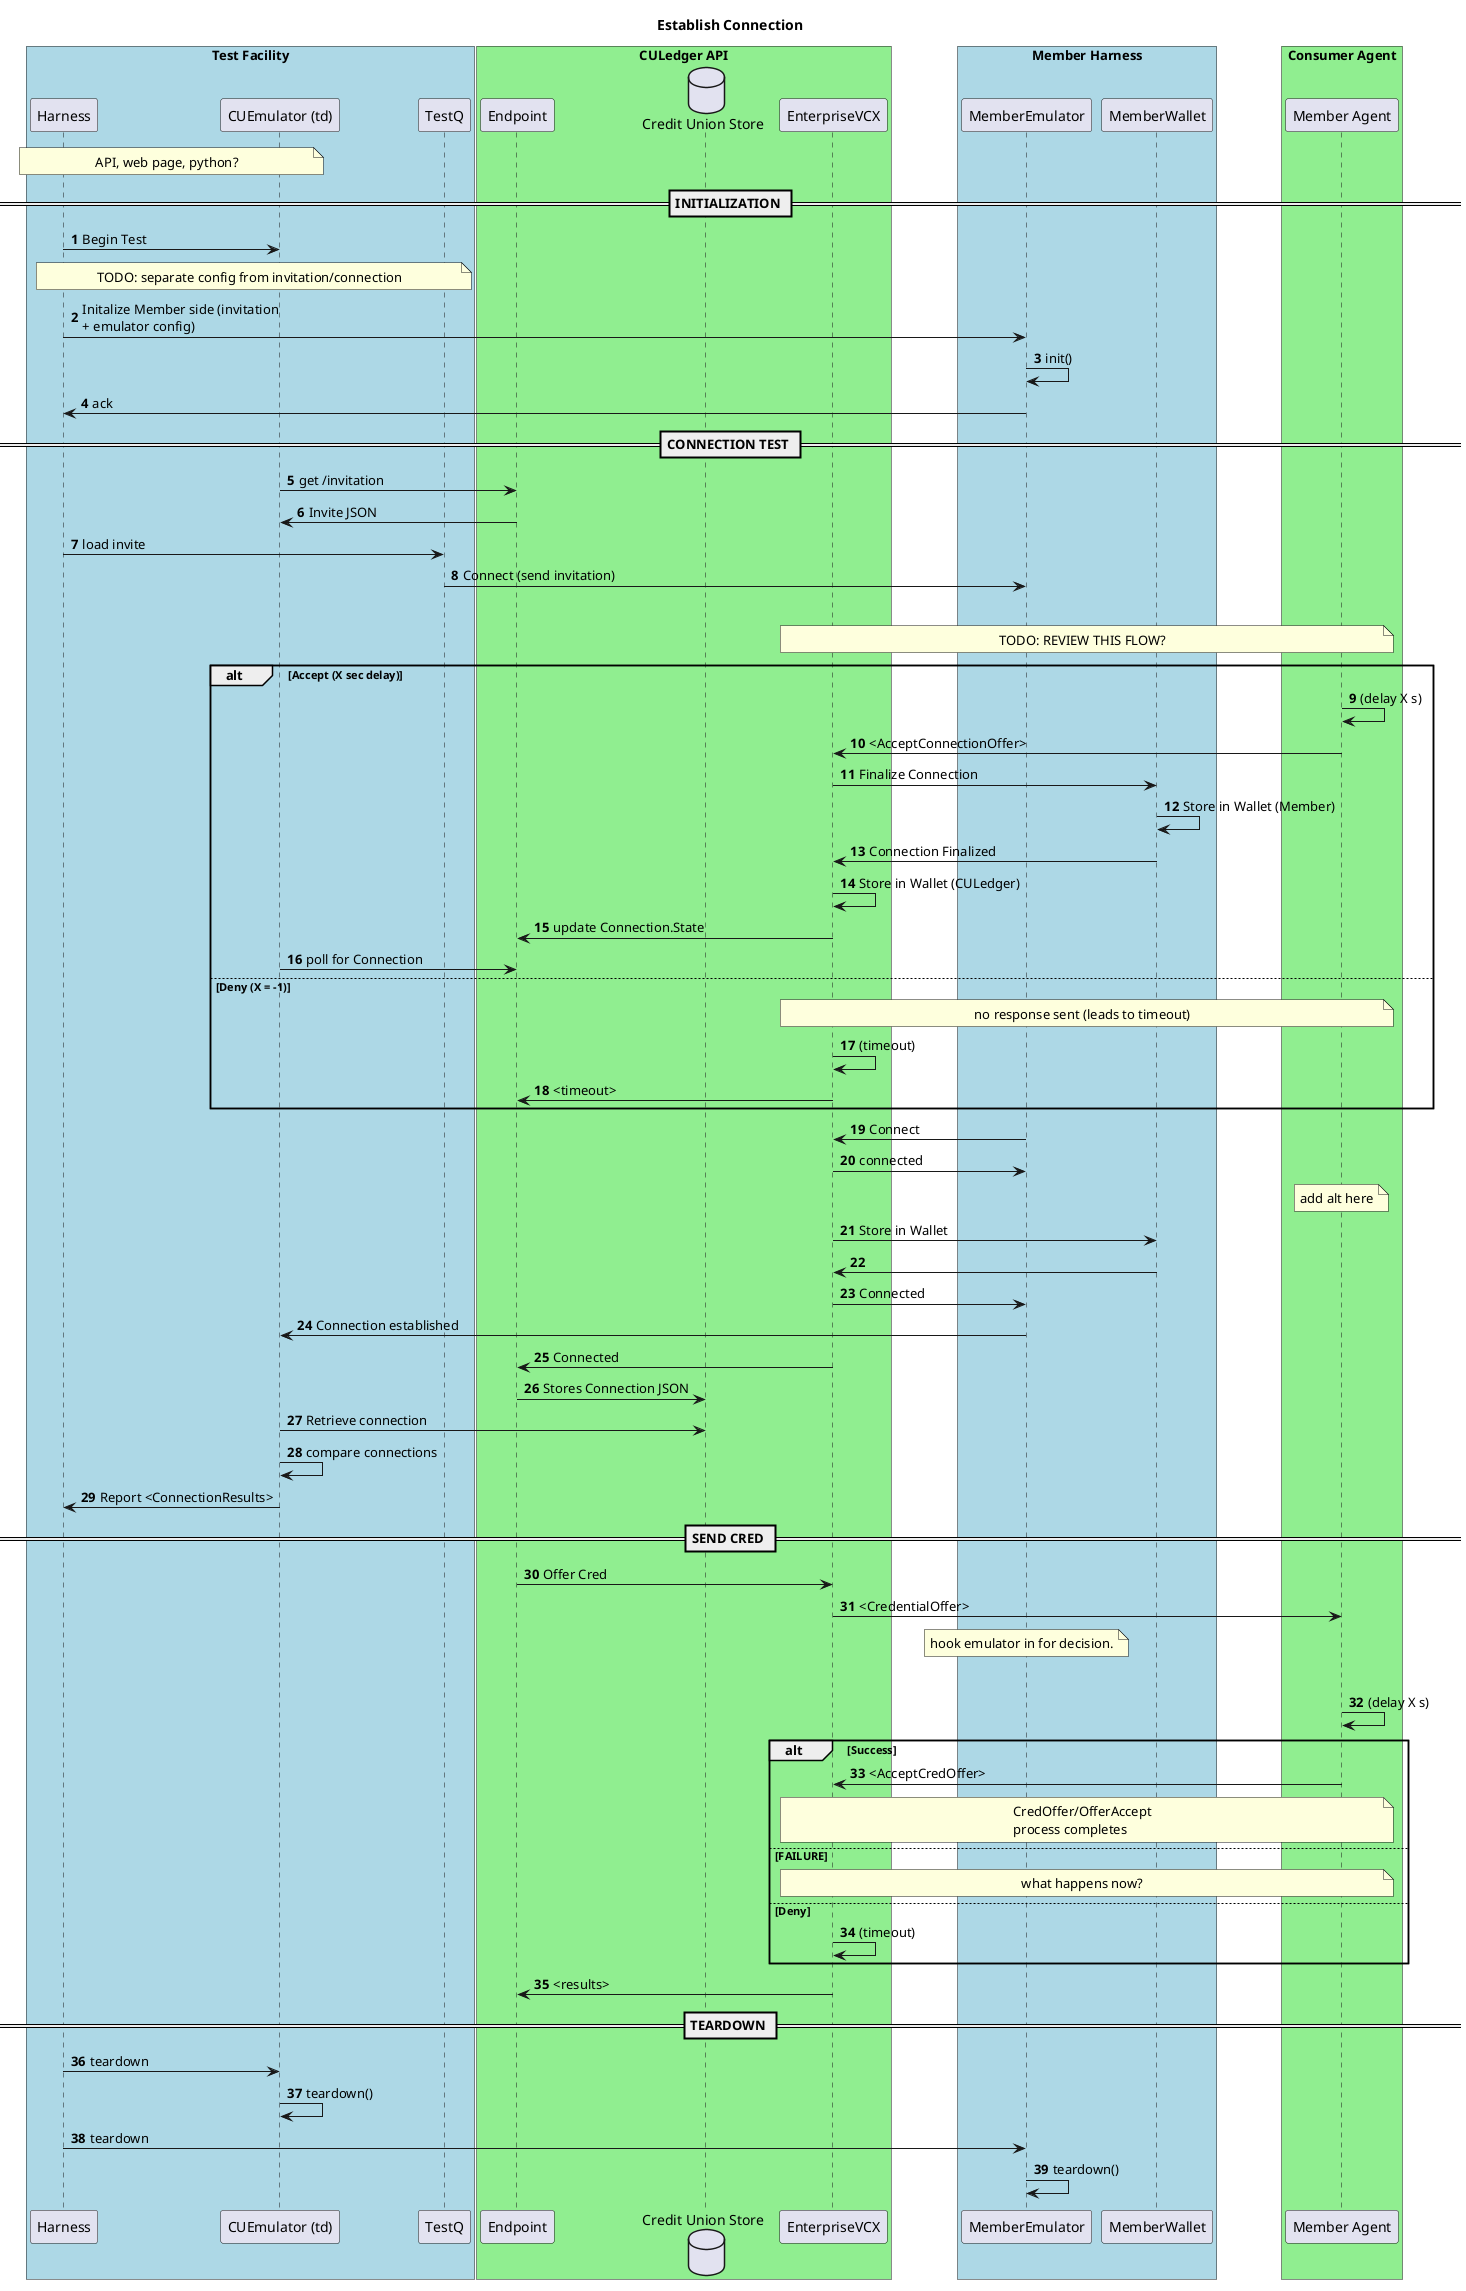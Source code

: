 @startuml
skinparam maxmessagesize 200
skinparam arrowsize 10
title Establish Connection



box "Test Facility" #lightblue
    participant "Harness" as th
    participant "CUEmulator (td)" as td
    participant "TestQ" as tq
end box
note over th, td
  API, web page, python?
end note

box "CULedger API" #lightgreen
    participant "Endpoint" as api
    database "Credit Union Store" as store
    participant "EnterpriseVCX" as evcx
end box

box "Member Harness" #lightblue
    participant "MemberEmulator" as sdk

    participant "MemberWallet" as mwallet
end box

box "Consumer Agent" #lightgreen
    participant "Member Agent" as magent
end box





autonumber
== INITIALIZATION ==

'th -> td: Initialize CU side
'th -> th: init()
'td -> th: ack

th -> td: Begin Test

note over th, tq
  TODO: separate config from invitation/connection
end note
th -> sdk: Initalize Member side (invitation + emulator config)
sdk -> sdk: init()
sdk -> th: ack


== CONNECTION TEST ==

td -> api: get /invitation
api -> td: Invite JSON
th -> tq: load invite
tq -> sdk: Connect (send invitation)

alt Accept
    note over evcx,magent
    TODO: REVIEW THIS FLOW?
    end note
  alt Accept (X sec delay)
    magent -> magent: (delay X s)
    magent -> evcx: <AcceptConnectionOffer>

    evcx -> mwallet: Finalize Connection
    mwallet -> mwallet: Store in Wallet (Member)
    mwallet -> evcx: Connection Finalized
    evcx -> evcx: Store in Wallet (CULedger)
'    api -> evcx: Connection.create (REAL????)
    evcx -> api: update Connection.State
    td -> api: poll for Connection
  else Deny (X = -1)
    note over evcx, magent
    no response sent (leads to timeout)
    end note
    evcx -> evcx: (timeout)
    evcx -> api: <timeout>
end







'td -> sdk: Establish Connection (<InvitationJSON>)
sdk -> evcx: Connect
evcx -> sdk: connected
note over magent
add alt here
end note
evcx -> mwallet: Store in Wallet
mwallet -> evcx
evcx -> sdk: Connected

sdk -> td: Connection established
evcx -> api: Connected
api -> store: Stores Connection JSON
td -> store: Retrieve connection
td -> td: compare connections

td -> th: Report <ConnectionResults>

== SEND CRED ==

api -> evcx: Offer Cred
evcx -> magent: <CredentialOffer>

note over sdk
  hook emulator in for decision.
end note

alt Accept
  magent -> magent: (delay X s)
  alt Success
    magent -> evcx: <AcceptCredOffer>
    note over evcx,magent
    CredOffer/OfferAccept
    process completes
    end note
  else FAILURE
    note over evcx,magent
    what happens now?
    end note

else Deny
  evcx -> evcx: (timeout)

end
evcx -> api: <results>

== TEARDOWN ==

th -> td: teardown
td -> td: teardown()
th -> sdk: teardown
sdk -> sdk: teardown()
@enduml